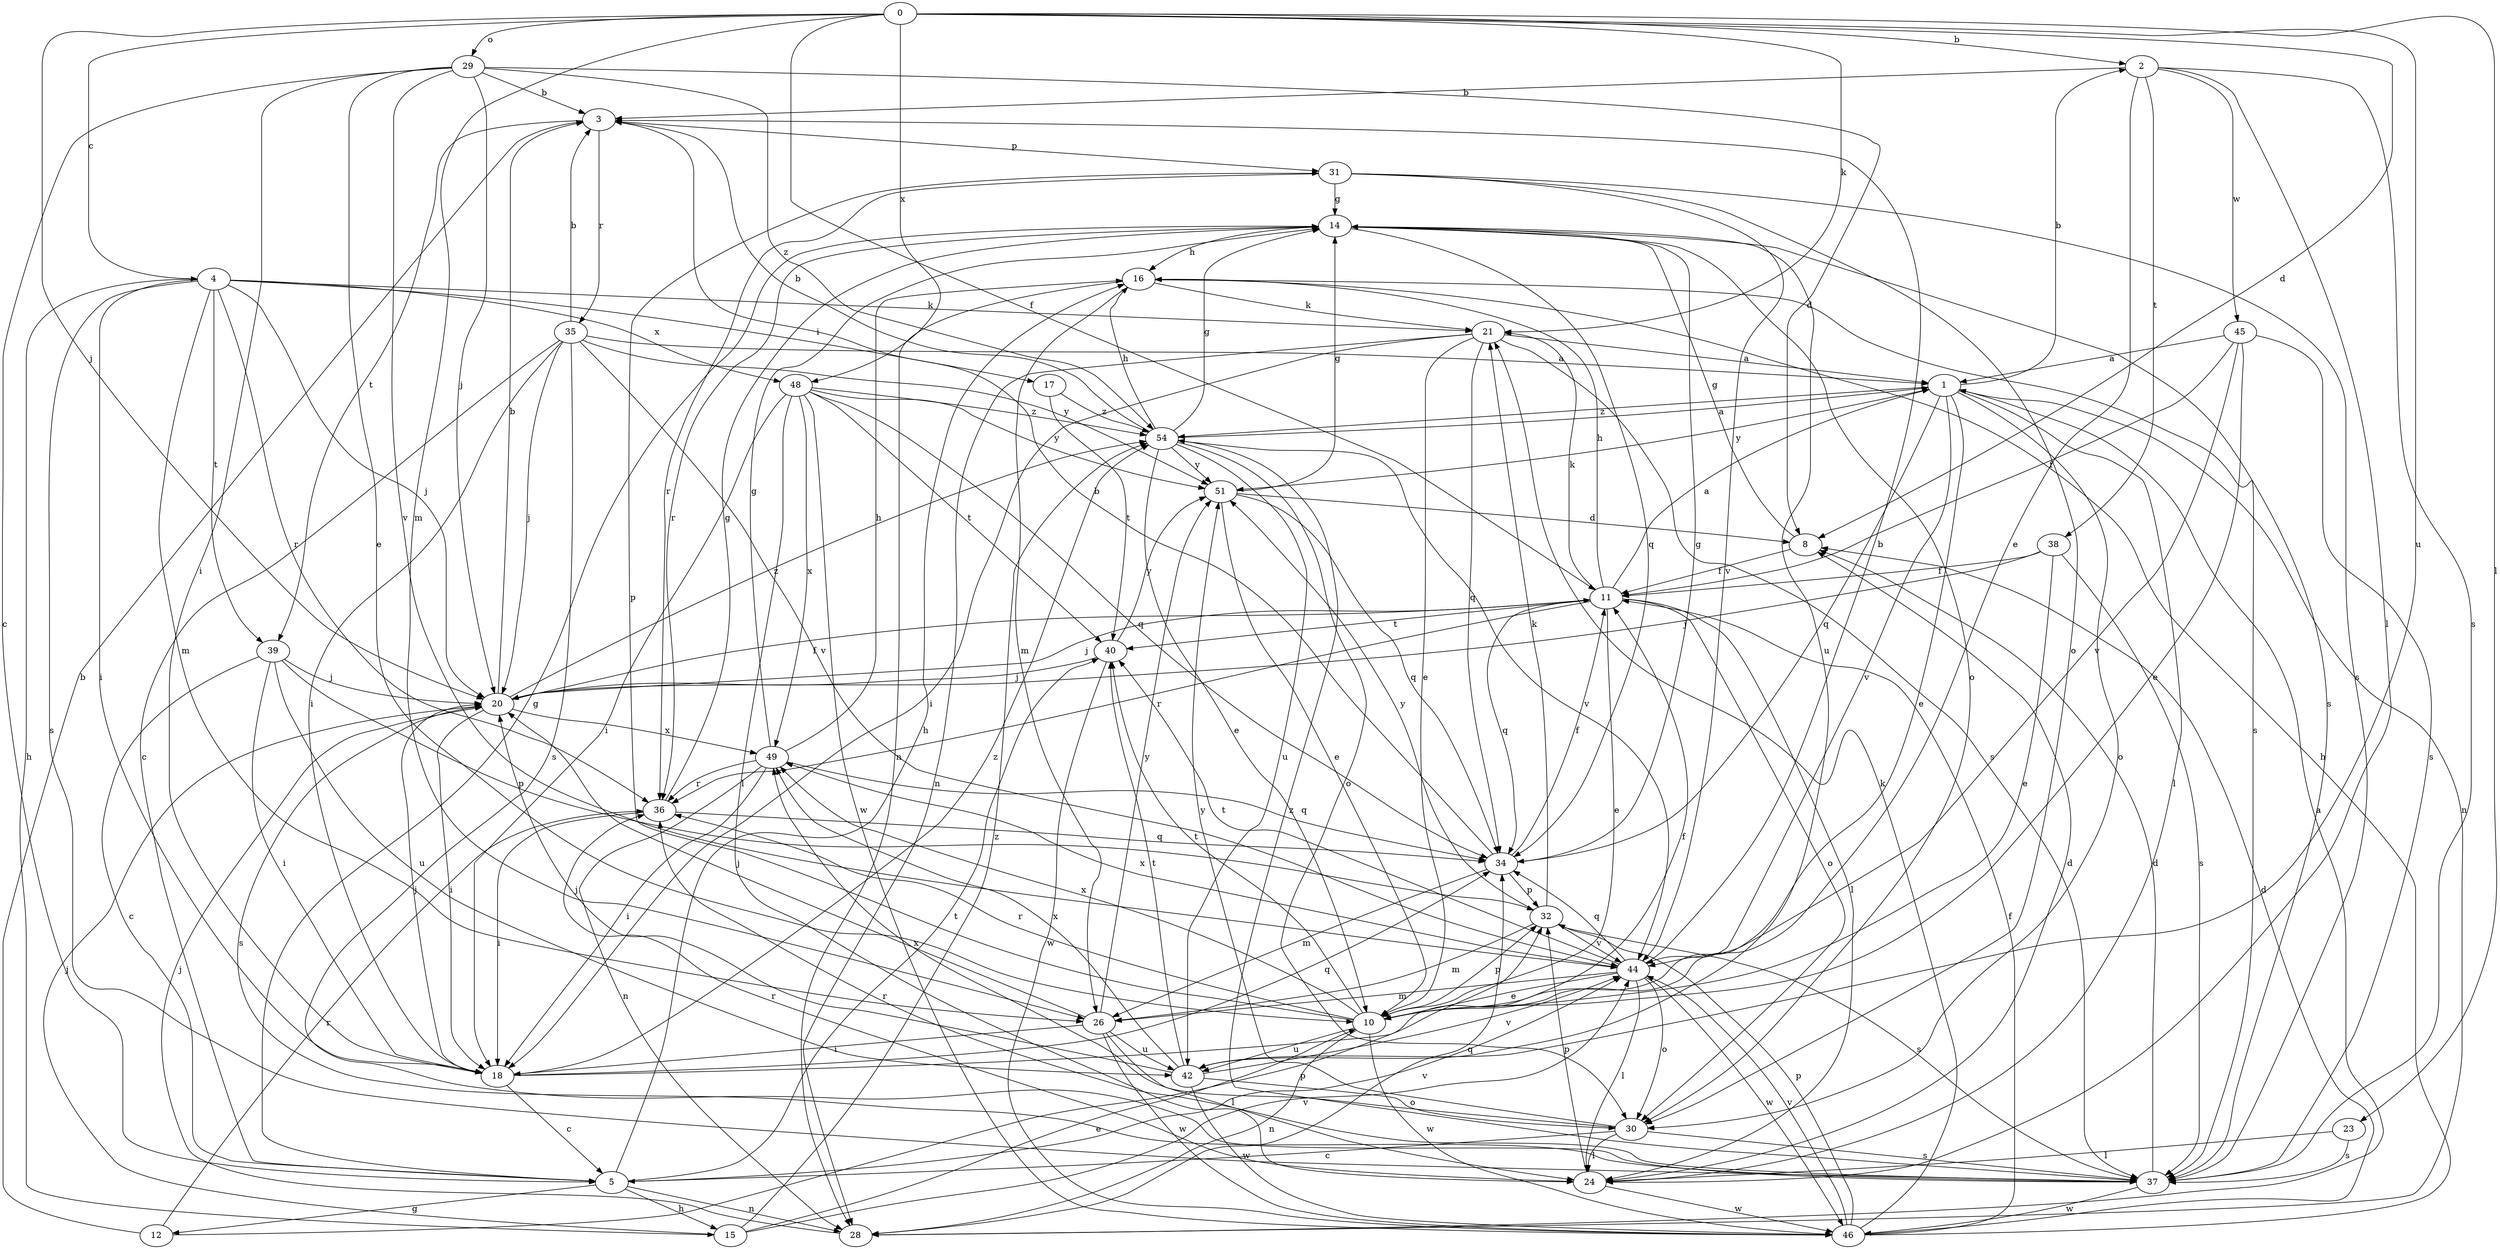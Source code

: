 strict digraph  {
0;
1;
2;
3;
4;
5;
8;
10;
11;
12;
14;
15;
16;
17;
18;
20;
21;
23;
24;
26;
28;
29;
30;
31;
32;
34;
35;
36;
37;
38;
39;
40;
42;
44;
45;
46;
48;
49;
51;
54;
0 -> 2  [label=b];
0 -> 4  [label=c];
0 -> 8  [label=d];
0 -> 11  [label=f];
0 -> 20  [label=j];
0 -> 21  [label=k];
0 -> 23  [label=l];
0 -> 26  [label=m];
0 -> 29  [label=o];
0 -> 42  [label=u];
0 -> 48  [label=x];
1 -> 2  [label=b];
1 -> 10  [label=e];
1 -> 24  [label=l];
1 -> 28  [label=n];
1 -> 30  [label=o];
1 -> 34  [label=q];
1 -> 44  [label=v];
1 -> 51  [label=y];
1 -> 54  [label=z];
2 -> 3  [label=b];
2 -> 10  [label=e];
2 -> 24  [label=l];
2 -> 37  [label=s];
2 -> 38  [label=t];
2 -> 45  [label=w];
3 -> 31  [label=p];
3 -> 35  [label=r];
3 -> 39  [label=t];
4 -> 15  [label=h];
4 -> 17  [label=i];
4 -> 18  [label=i];
4 -> 20  [label=j];
4 -> 21  [label=k];
4 -> 26  [label=m];
4 -> 36  [label=r];
4 -> 37  [label=s];
4 -> 39  [label=t];
4 -> 48  [label=x];
5 -> 12  [label=g];
5 -> 14  [label=g];
5 -> 15  [label=h];
5 -> 16  [label=h];
5 -> 28  [label=n];
5 -> 40  [label=t];
5 -> 44  [label=v];
8 -> 11  [label=f];
8 -> 14  [label=g];
10 -> 28  [label=n];
10 -> 31  [label=p];
10 -> 32  [label=p];
10 -> 36  [label=r];
10 -> 40  [label=t];
10 -> 42  [label=u];
10 -> 46  [label=w];
10 -> 49  [label=x];
11 -> 1  [label=a];
11 -> 10  [label=e];
11 -> 16  [label=h];
11 -> 20  [label=j];
11 -> 21  [label=k];
11 -> 24  [label=l];
11 -> 30  [label=o];
11 -> 34  [label=q];
11 -> 36  [label=r];
11 -> 40  [label=t];
12 -> 3  [label=b];
12 -> 32  [label=p];
12 -> 36  [label=r];
14 -> 16  [label=h];
14 -> 30  [label=o];
14 -> 34  [label=q];
14 -> 36  [label=r];
14 -> 37  [label=s];
14 -> 42  [label=u];
15 -> 10  [label=e];
15 -> 20  [label=j];
15 -> 44  [label=v];
15 -> 54  [label=z];
16 -> 21  [label=k];
16 -> 26  [label=m];
16 -> 28  [label=n];
16 -> 37  [label=s];
17 -> 40  [label=t];
17 -> 54  [label=z];
18 -> 5  [label=c];
18 -> 11  [label=f];
18 -> 20  [label=j];
18 -> 34  [label=q];
18 -> 54  [label=z];
20 -> 3  [label=b];
20 -> 11  [label=f];
20 -> 18  [label=i];
20 -> 37  [label=s];
20 -> 49  [label=x];
20 -> 54  [label=z];
21 -> 1  [label=a];
21 -> 10  [label=e];
21 -> 18  [label=i];
21 -> 28  [label=n];
21 -> 34  [label=q];
21 -> 37  [label=s];
23 -> 24  [label=l];
23 -> 37  [label=s];
24 -> 8  [label=d];
24 -> 32  [label=p];
24 -> 36  [label=r];
24 -> 46  [label=w];
26 -> 18  [label=i];
26 -> 20  [label=j];
26 -> 24  [label=l];
26 -> 42  [label=u];
26 -> 46  [label=w];
26 -> 51  [label=y];
28 -> 1  [label=a];
28 -> 20  [label=j];
28 -> 34  [label=q];
29 -> 3  [label=b];
29 -> 5  [label=c];
29 -> 8  [label=d];
29 -> 10  [label=e];
29 -> 18  [label=i];
29 -> 20  [label=j];
29 -> 44  [label=v];
29 -> 54  [label=z];
30 -> 5  [label=c];
30 -> 24  [label=l];
30 -> 37  [label=s];
30 -> 49  [label=x];
30 -> 51  [label=y];
31 -> 14  [label=g];
31 -> 30  [label=o];
31 -> 36  [label=r];
31 -> 37  [label=s];
31 -> 44  [label=v];
32 -> 21  [label=k];
32 -> 26  [label=m];
32 -> 37  [label=s];
32 -> 44  [label=v];
32 -> 51  [label=y];
34 -> 3  [label=b];
34 -> 11  [label=f];
34 -> 14  [label=g];
34 -> 26  [label=m];
34 -> 32  [label=p];
35 -> 1  [label=a];
35 -> 3  [label=b];
35 -> 5  [label=c];
35 -> 18  [label=i];
35 -> 20  [label=j];
35 -> 37  [label=s];
35 -> 44  [label=v];
35 -> 51  [label=y];
36 -> 14  [label=g];
36 -> 18  [label=i];
36 -> 34  [label=q];
37 -> 8  [label=d];
37 -> 36  [label=r];
37 -> 46  [label=w];
37 -> 54  [label=z];
38 -> 10  [label=e];
38 -> 11  [label=f];
38 -> 20  [label=j];
38 -> 37  [label=s];
39 -> 5  [label=c];
39 -> 18  [label=i];
39 -> 20  [label=j];
39 -> 32  [label=p];
39 -> 42  [label=u];
40 -> 20  [label=j];
40 -> 46  [label=w];
40 -> 51  [label=y];
42 -> 20  [label=j];
42 -> 30  [label=o];
42 -> 40  [label=t];
42 -> 44  [label=v];
42 -> 46  [label=w];
42 -> 49  [label=x];
44 -> 3  [label=b];
44 -> 10  [label=e];
44 -> 24  [label=l];
44 -> 26  [label=m];
44 -> 30  [label=o];
44 -> 34  [label=q];
44 -> 40  [label=t];
44 -> 46  [label=w];
44 -> 49  [label=x];
45 -> 1  [label=a];
45 -> 10  [label=e];
45 -> 11  [label=f];
45 -> 37  [label=s];
45 -> 44  [label=v];
46 -> 8  [label=d];
46 -> 11  [label=f];
46 -> 16  [label=h];
46 -> 21  [label=k];
46 -> 32  [label=p];
46 -> 44  [label=v];
48 -> 18  [label=i];
48 -> 24  [label=l];
48 -> 34  [label=q];
48 -> 40  [label=t];
48 -> 46  [label=w];
48 -> 49  [label=x];
48 -> 51  [label=y];
48 -> 54  [label=z];
49 -> 14  [label=g];
49 -> 16  [label=h];
49 -> 18  [label=i];
49 -> 28  [label=n];
49 -> 34  [label=q];
49 -> 36  [label=r];
51 -> 8  [label=d];
51 -> 10  [label=e];
51 -> 14  [label=g];
51 -> 34  [label=q];
54 -> 1  [label=a];
54 -> 3  [label=b];
54 -> 10  [label=e];
54 -> 14  [label=g];
54 -> 16  [label=h];
54 -> 30  [label=o];
54 -> 42  [label=u];
54 -> 44  [label=v];
54 -> 51  [label=y];
}
